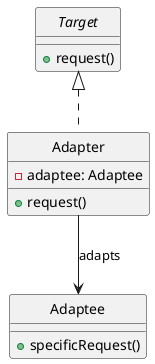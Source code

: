 @startuml

skinparam style strictuml

interface Target {
    +request()
}

class Adaptee {
    +specificRequest()
}

class Adapter implements Target {
    -adaptee: Adaptee
    +request()
}

Adapter --> Adaptee : adapts

@enduml
